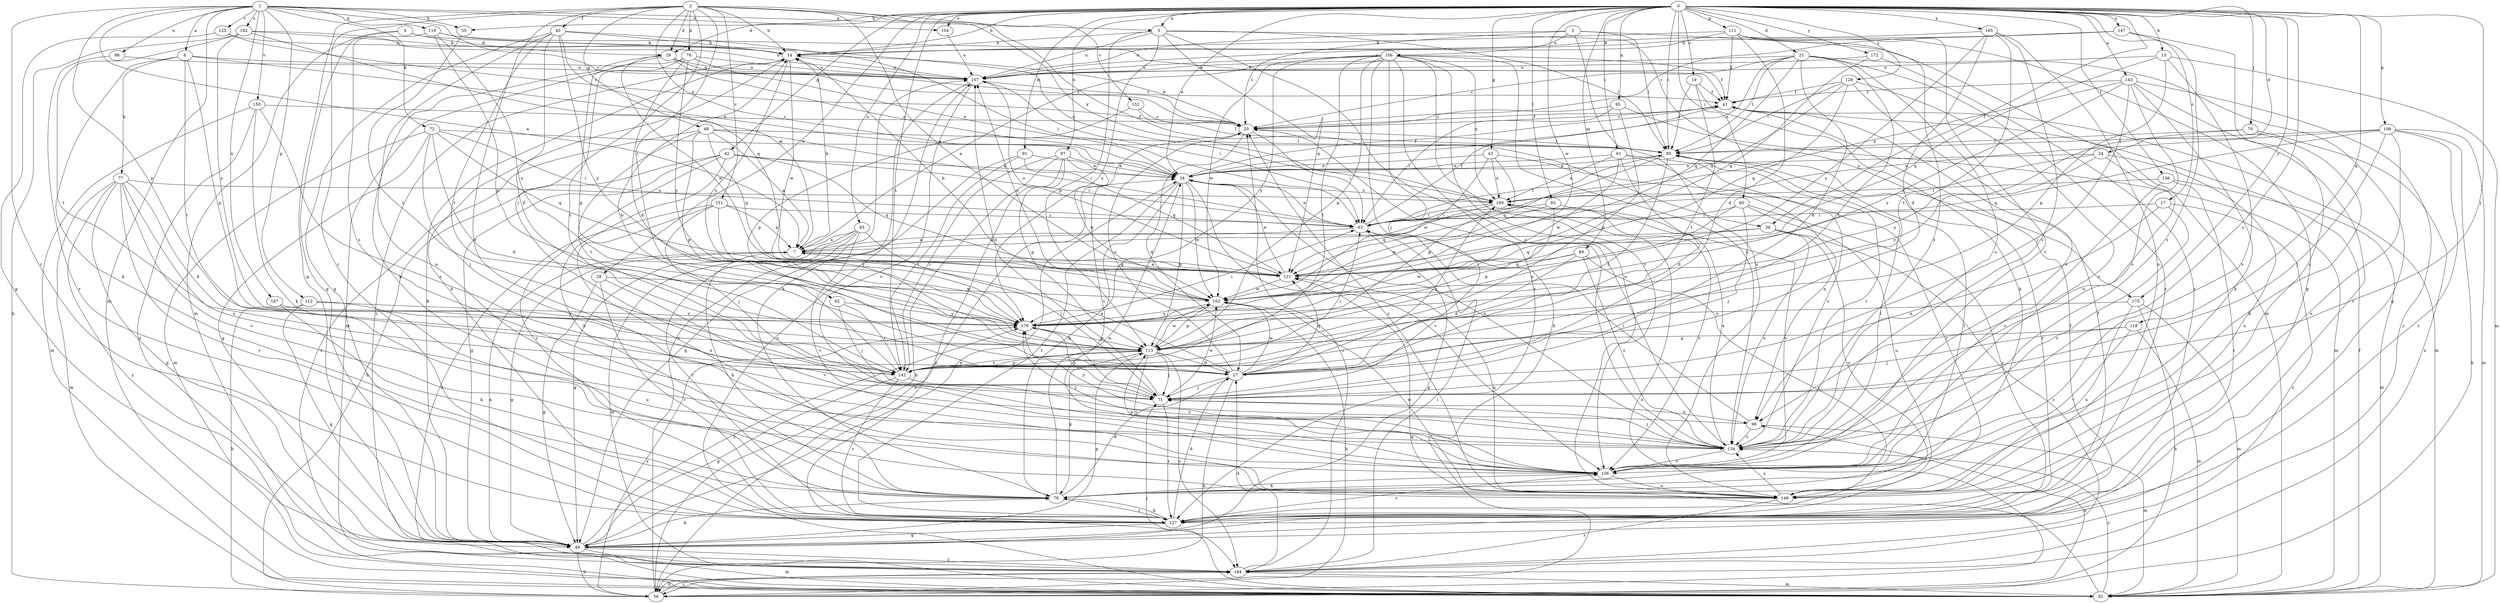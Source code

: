 strict digraph  {
0;
1;
2;
3;
4;
5;
6;
7;
13;
14;
17;
19;
20;
21;
24;
26;
27;
28;
34;
38;
40;
41;
42;
43;
48;
49;
55;
56;
60;
61;
62;
63;
70;
71;
72;
76;
77;
78;
83;
85;
89;
91;
92;
93;
95;
97;
98;
99;
104;
106;
107;
108;
111;
112;
113;
118;
119;
121;
125;
127;
128;
134;
136;
141;
143;
147;
148;
150;
151;
152;
156;
163;
165;
167;
169;
172;
175;
176;
182;
184;
0 -> 5  [label=a];
0 -> 13  [label=b];
0 -> 14  [label=b];
0 -> 17  [label=c];
0 -> 19  [label=c];
0 -> 21  [label=d];
0 -> 24  [label=d];
0 -> 26  [label=d];
0 -> 28  [label=e];
0 -> 34  [label=e];
0 -> 38  [label=f];
0 -> 42  [label=g];
0 -> 43  [label=g];
0 -> 55  [label=h];
0 -> 60  [label=i];
0 -> 61  [label=i];
0 -> 70  [label=j];
0 -> 71  [label=j];
0 -> 83  [label=l];
0 -> 85  [label=l];
0 -> 89  [label=m];
0 -> 91  [label=m];
0 -> 93  [label=n];
0 -> 95  [label=n];
0 -> 97  [label=n];
0 -> 104  [label=o];
0 -> 108  [label=p];
0 -> 111  [label=p];
0 -> 118  [label=q];
0 -> 128  [label=s];
0 -> 134  [label=s];
0 -> 136  [label=t];
0 -> 141  [label=t];
0 -> 143  [label=u];
0 -> 147  [label=u];
0 -> 163  [label=w];
0 -> 165  [label=x];
0 -> 172  [label=y];
0 -> 175  [label=y];
1 -> 5  [label=a];
1 -> 6  [label=a];
1 -> 7  [label=a];
1 -> 20  [label=c];
1 -> 55  [label=h];
1 -> 72  [label=k];
1 -> 92  [label=m];
1 -> 98  [label=n];
1 -> 104  [label=o];
1 -> 112  [label=p];
1 -> 113  [label=p];
1 -> 119  [label=q];
1 -> 125  [label=r];
1 -> 127  [label=r];
1 -> 150  [label=v];
1 -> 167  [label=x];
1 -> 182  [label=z];
2 -> 14  [label=b];
2 -> 26  [label=d];
2 -> 34  [label=e];
2 -> 38  [label=f];
2 -> 40  [label=f];
2 -> 48  [label=g];
2 -> 49  [label=g];
2 -> 62  [label=i];
2 -> 71  [label=j];
2 -> 76  [label=k];
2 -> 121  [label=q];
2 -> 127  [label=r];
2 -> 151  [label=v];
2 -> 152  [label=v];
2 -> 156  [label=v];
2 -> 169  [label=x];
3 -> 20  [label=c];
3 -> 85  [label=l];
3 -> 92  [label=m];
3 -> 106  [label=o];
3 -> 107  [label=o];
3 -> 148  [label=u];
4 -> 26  [label=d];
4 -> 49  [label=g];
4 -> 92  [label=m];
4 -> 169  [label=x];
5 -> 14  [label=b];
5 -> 85  [label=l];
5 -> 107  [label=o];
5 -> 113  [label=p];
5 -> 121  [label=q];
5 -> 134  [label=s];
5 -> 175  [label=y];
5 -> 176  [label=y];
6 -> 34  [label=e];
6 -> 77  [label=k];
6 -> 78  [label=k];
6 -> 107  [label=o];
6 -> 113  [label=p];
6 -> 141  [label=t];
7 -> 14  [label=b];
7 -> 49  [label=g];
7 -> 78  [label=k];
7 -> 121  [label=q];
13 -> 92  [label=m];
13 -> 107  [label=o];
13 -> 113  [label=p];
13 -> 121  [label=q];
13 -> 156  [label=v];
14 -> 107  [label=o];
14 -> 163  [label=w];
14 -> 176  [label=y];
14 -> 184  [label=z];
17 -> 63  [label=i];
17 -> 99  [label=n];
17 -> 156  [label=v];
17 -> 184  [label=z];
19 -> 41  [label=f];
19 -> 78  [label=k];
19 -> 85  [label=l];
19 -> 141  [label=t];
20 -> 14  [label=b];
20 -> 27  [label=d];
20 -> 41  [label=f];
20 -> 63  [label=i];
20 -> 85  [label=l];
21 -> 20  [label=c];
21 -> 27  [label=d];
21 -> 34  [label=e];
21 -> 49  [label=g];
21 -> 85  [label=l];
21 -> 107  [label=o];
21 -> 121  [label=q];
21 -> 127  [label=r];
21 -> 134  [label=s];
21 -> 141  [label=t];
24 -> 34  [label=e];
24 -> 63  [label=i];
24 -> 99  [label=n];
24 -> 148  [label=u];
24 -> 176  [label=y];
26 -> 20  [label=c];
26 -> 34  [label=e];
26 -> 78  [label=k];
26 -> 107  [label=o];
26 -> 113  [label=p];
26 -> 163  [label=w];
27 -> 7  [label=a];
27 -> 20  [label=c];
27 -> 56  [label=h];
27 -> 71  [label=j];
27 -> 121  [label=q];
27 -> 163  [label=w];
27 -> 169  [label=x];
28 -> 49  [label=g];
28 -> 127  [label=r];
28 -> 156  [label=v];
28 -> 163  [label=w];
34 -> 41  [label=f];
34 -> 78  [label=k];
34 -> 113  [label=p];
34 -> 127  [label=r];
34 -> 156  [label=v];
34 -> 163  [label=w];
34 -> 169  [label=x];
38 -> 7  [label=a];
38 -> 121  [label=q];
38 -> 134  [label=s];
38 -> 148  [label=u];
38 -> 184  [label=z];
40 -> 14  [label=b];
40 -> 27  [label=d];
40 -> 49  [label=g];
40 -> 63  [label=i];
40 -> 121  [label=q];
40 -> 141  [label=t];
40 -> 148  [label=u];
40 -> 176  [label=y];
41 -> 20  [label=c];
41 -> 92  [label=m];
42 -> 34  [label=e];
42 -> 49  [label=g];
42 -> 56  [label=h];
42 -> 63  [label=i];
42 -> 78  [label=k];
42 -> 121  [label=q];
42 -> 127  [label=r];
43 -> 34  [label=e];
43 -> 113  [label=p];
43 -> 127  [label=r];
43 -> 163  [label=w];
43 -> 169  [label=x];
48 -> 7  [label=a];
48 -> 63  [label=i];
48 -> 85  [label=l];
48 -> 113  [label=p];
48 -> 121  [label=q];
48 -> 141  [label=t];
48 -> 184  [label=z];
49 -> 7  [label=a];
49 -> 14  [label=b];
49 -> 34  [label=e];
49 -> 41  [label=f];
49 -> 56  [label=h];
49 -> 78  [label=k];
49 -> 92  [label=m];
49 -> 113  [label=p];
49 -> 176  [label=y];
49 -> 184  [label=z];
55 -> 141  [label=t];
56 -> 34  [label=e];
56 -> 99  [label=n];
56 -> 107  [label=o];
56 -> 169  [label=x];
56 -> 176  [label=y];
56 -> 184  [label=z];
60 -> 63  [label=i];
60 -> 71  [label=j];
60 -> 113  [label=p];
60 -> 127  [label=r];
60 -> 148  [label=u];
61 -> 27  [label=d];
61 -> 34  [label=e];
61 -> 99  [label=n];
61 -> 134  [label=s];
61 -> 163  [label=w];
61 -> 169  [label=x];
62 -> 71  [label=j];
62 -> 141  [label=t];
62 -> 176  [label=y];
63 -> 7  [label=a];
63 -> 34  [label=e];
63 -> 41  [label=f];
63 -> 49  [label=g];
63 -> 85  [label=l];
70 -> 78  [label=k];
70 -> 85  [label=l];
70 -> 176  [label=y];
70 -> 184  [label=z];
71 -> 99  [label=n];
71 -> 107  [label=o];
71 -> 127  [label=r];
71 -> 163  [label=w];
71 -> 176  [label=y];
72 -> 27  [label=d];
72 -> 49  [label=g];
72 -> 63  [label=i];
72 -> 71  [label=j];
72 -> 85  [label=l];
72 -> 92  [label=m];
72 -> 121  [label=q];
76 -> 27  [label=d];
76 -> 34  [label=e];
76 -> 92  [label=m];
76 -> 107  [label=o];
76 -> 141  [label=t];
76 -> 176  [label=y];
77 -> 27  [label=d];
77 -> 49  [label=g];
77 -> 92  [label=m];
77 -> 127  [label=r];
77 -> 134  [label=s];
77 -> 156  [label=v];
77 -> 169  [label=x];
77 -> 184  [label=z];
78 -> 27  [label=d];
78 -> 34  [label=e];
78 -> 85  [label=l];
78 -> 127  [label=r];
83 -> 63  [label=i];
83 -> 113  [label=p];
83 -> 156  [label=v];
83 -> 163  [label=w];
85 -> 34  [label=e];
85 -> 121  [label=q];
85 -> 127  [label=r];
85 -> 141  [label=t];
89 -> 27  [label=d];
89 -> 121  [label=q];
89 -> 127  [label=r];
89 -> 134  [label=s];
89 -> 163  [label=w];
91 -> 34  [label=e];
91 -> 49  [label=g];
91 -> 121  [label=q];
91 -> 141  [label=t];
92 -> 41  [label=f];
92 -> 71  [label=j];
92 -> 107  [label=o];
92 -> 121  [label=q];
92 -> 134  [label=s];
93 -> 7  [label=a];
93 -> 49  [label=g];
93 -> 71  [label=j];
93 -> 92  [label=m];
93 -> 127  [label=r];
93 -> 156  [label=v];
95 -> 20  [label=c];
95 -> 63  [label=i];
95 -> 92  [label=m];
95 -> 113  [label=p];
97 -> 34  [label=e];
97 -> 56  [label=h];
97 -> 113  [label=p];
97 -> 141  [label=t];
97 -> 163  [label=w];
97 -> 184  [label=z];
98 -> 107  [label=o];
98 -> 127  [label=r];
99 -> 63  [label=i];
99 -> 92  [label=m];
99 -> 134  [label=s];
99 -> 176  [label=y];
104 -> 107  [label=o];
106 -> 7  [label=a];
106 -> 41  [label=f];
106 -> 56  [label=h];
106 -> 71  [label=j];
106 -> 107  [label=o];
106 -> 113  [label=p];
106 -> 127  [label=r];
106 -> 134  [label=s];
106 -> 141  [label=t];
106 -> 148  [label=u];
106 -> 156  [label=v];
106 -> 163  [label=w];
106 -> 169  [label=x];
106 -> 176  [label=y];
107 -> 41  [label=f];
107 -> 63  [label=i];
107 -> 78  [label=k];
107 -> 156  [label=v];
108 -> 56  [label=h];
108 -> 71  [label=j];
108 -> 85  [label=l];
108 -> 92  [label=m];
108 -> 121  [label=q];
108 -> 127  [label=r];
108 -> 148  [label=u];
108 -> 169  [label=x];
111 -> 14  [label=b];
111 -> 27  [label=d];
111 -> 41  [label=f];
111 -> 49  [label=g];
111 -> 107  [label=o];
111 -> 134  [label=s];
111 -> 156  [label=v];
112 -> 49  [label=g];
112 -> 56  [label=h];
112 -> 148  [label=u];
112 -> 176  [label=y];
113 -> 27  [label=d];
113 -> 71  [label=j];
113 -> 78  [label=k];
113 -> 141  [label=t];
113 -> 156  [label=v];
113 -> 163  [label=w];
113 -> 184  [label=z];
118 -> 71  [label=j];
118 -> 92  [label=m];
118 -> 113  [label=p];
118 -> 156  [label=v];
119 -> 14  [label=b];
119 -> 41  [label=f];
119 -> 113  [label=p];
119 -> 134  [label=s];
119 -> 176  [label=y];
121 -> 7  [label=a];
121 -> 34  [label=e];
121 -> 107  [label=o];
121 -> 163  [label=w];
125 -> 14  [label=b];
125 -> 20  [label=c];
125 -> 49  [label=g];
127 -> 14  [label=b];
127 -> 27  [label=d];
127 -> 41  [label=f];
127 -> 49  [label=g];
127 -> 78  [label=k];
127 -> 156  [label=v];
128 -> 7  [label=a];
128 -> 41  [label=f];
128 -> 85  [label=l];
128 -> 121  [label=q];
128 -> 134  [label=s];
128 -> 156  [label=v];
134 -> 20  [label=c];
134 -> 34  [label=e];
134 -> 71  [label=j];
134 -> 85  [label=l];
134 -> 156  [label=v];
134 -> 169  [label=x];
134 -> 176  [label=y];
136 -> 92  [label=m];
136 -> 127  [label=r];
136 -> 156  [label=v];
136 -> 169  [label=x];
141 -> 14  [label=b];
141 -> 49  [label=g];
141 -> 63  [label=i];
141 -> 113  [label=p];
141 -> 127  [label=r];
141 -> 134  [label=s];
143 -> 41  [label=f];
143 -> 71  [label=j];
143 -> 78  [label=k];
143 -> 127  [label=r];
143 -> 134  [label=s];
143 -> 169  [label=x];
143 -> 176  [label=y];
143 -> 184  [label=z];
147 -> 14  [label=b];
147 -> 20  [label=c];
147 -> 134  [label=s];
147 -> 148  [label=u];
148 -> 20  [label=c];
148 -> 121  [label=q];
148 -> 134  [label=s];
148 -> 163  [label=w];
148 -> 184  [label=z];
150 -> 20  [label=c];
150 -> 78  [label=k];
150 -> 92  [label=m];
150 -> 134  [label=s];
150 -> 184  [label=z];
151 -> 7  [label=a];
151 -> 63  [label=i];
151 -> 71  [label=j];
151 -> 148  [label=u];
151 -> 176  [label=y];
151 -> 184  [label=z];
152 -> 20  [label=c];
152 -> 85  [label=l];
152 -> 113  [label=p];
156 -> 20  [label=c];
156 -> 78  [label=k];
156 -> 85  [label=l];
156 -> 113  [label=p];
156 -> 148  [label=u];
163 -> 14  [label=b];
163 -> 56  [label=h];
163 -> 107  [label=o];
163 -> 113  [label=p];
163 -> 176  [label=y];
165 -> 14  [label=b];
165 -> 27  [label=d];
165 -> 134  [label=s];
165 -> 141  [label=t];
165 -> 148  [label=u];
165 -> 176  [label=y];
167 -> 78  [label=k];
167 -> 176  [label=y];
169 -> 63  [label=i];
169 -> 121  [label=q];
169 -> 156  [label=v];
172 -> 107  [label=o];
172 -> 121  [label=q];
172 -> 127  [label=r];
175 -> 56  [label=h];
175 -> 92  [label=m];
175 -> 148  [label=u];
175 -> 176  [label=y];
176 -> 63  [label=i];
176 -> 71  [label=j];
176 -> 113  [label=p];
182 -> 7  [label=a];
182 -> 14  [label=b];
182 -> 56  [label=h];
182 -> 107  [label=o];
182 -> 141  [label=t];
182 -> 176  [label=y];
184 -> 20  [label=c];
184 -> 27  [label=d];
184 -> 56  [label=h];
184 -> 63  [label=i];
184 -> 92  [label=m];
}
